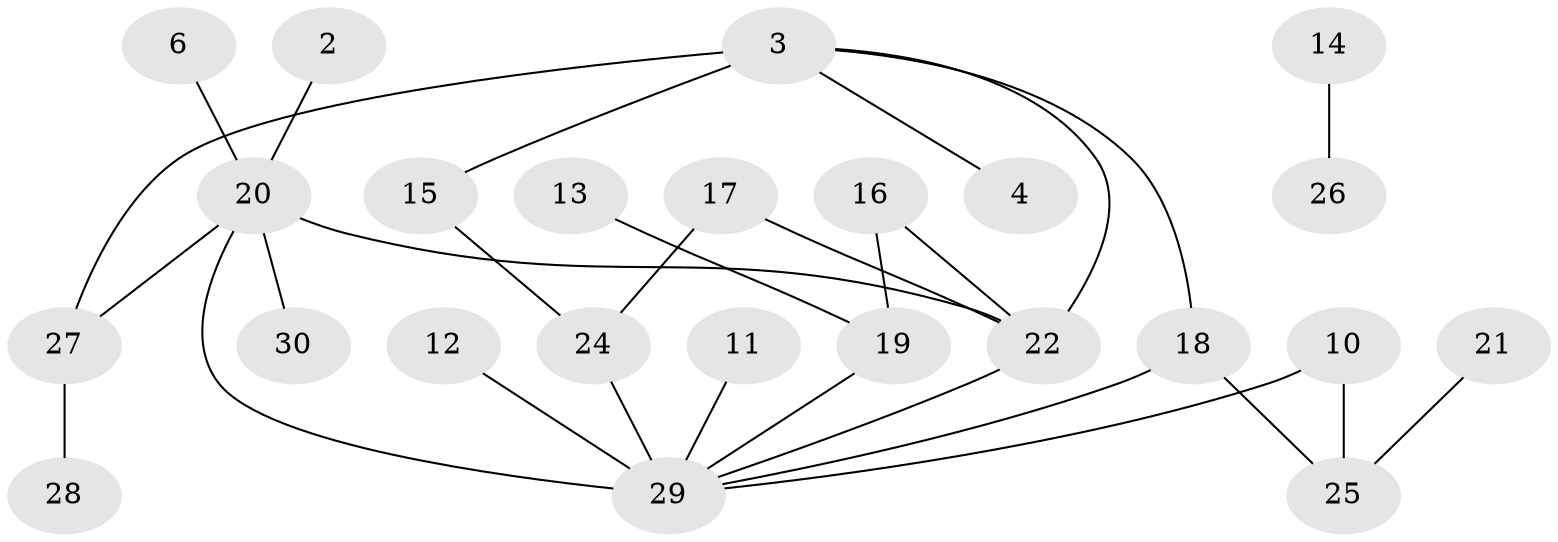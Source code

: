 // original degree distribution, {4: 0.11290322580645161, 1: 0.3387096774193548, 2: 0.25806451612903225, 0: 0.0967741935483871, 5: 0.04838709677419355, 3: 0.12903225806451613, 8: 0.016129032258064516}
// Generated by graph-tools (version 1.1) at 2025/25/03/09/25 03:25:21]
// undirected, 24 vertices, 29 edges
graph export_dot {
graph [start="1"]
  node [color=gray90,style=filled];
  2;
  3;
  4;
  6;
  10;
  11;
  12;
  13;
  14;
  15;
  16;
  17;
  18;
  19;
  20;
  21;
  22;
  24;
  25;
  26;
  27;
  28;
  29;
  30;
  2 -- 20 [weight=1.0];
  3 -- 4 [weight=1.0];
  3 -- 15 [weight=1.0];
  3 -- 18 [weight=1.0];
  3 -- 22 [weight=1.0];
  3 -- 27 [weight=2.0];
  6 -- 20 [weight=1.0];
  10 -- 25 [weight=1.0];
  10 -- 29 [weight=1.0];
  11 -- 29 [weight=1.0];
  12 -- 29 [weight=1.0];
  13 -- 19 [weight=1.0];
  14 -- 26 [weight=1.0];
  15 -- 24 [weight=1.0];
  16 -- 19 [weight=1.0];
  16 -- 22 [weight=1.0];
  17 -- 22 [weight=1.0];
  17 -- 24 [weight=1.0];
  18 -- 25 [weight=1.0];
  18 -- 29 [weight=1.0];
  19 -- 29 [weight=1.0];
  20 -- 22 [weight=1.0];
  20 -- 27 [weight=1.0];
  20 -- 29 [weight=1.0];
  20 -- 30 [weight=1.0];
  21 -- 25 [weight=1.0];
  22 -- 29 [weight=1.0];
  24 -- 29 [weight=3.0];
  27 -- 28 [weight=1.0];
}
